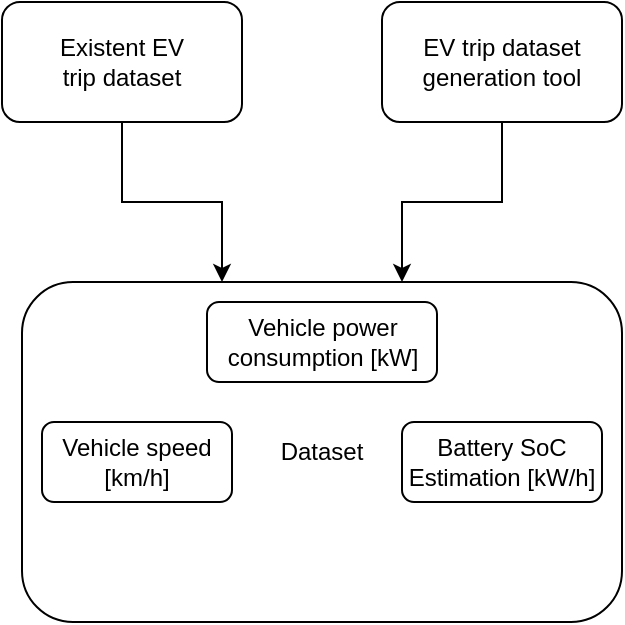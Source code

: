 <mxfile version="16.5.1" type="device"><diagram id="z0GQ9KG_e-gkuGrKsq2B" name="Page-1"><mxGraphModel dx="1102" dy="881" grid="1" gridSize="10" guides="1" tooltips="1" connect="1" arrows="1" fold="1" page="1" pageScale="1" pageWidth="850" pageHeight="1100" math="0" shadow="0"><root><mxCell id="0"/><mxCell id="1" parent="0"/><mxCell id="ZFxUl6cW8GbRTwTyWwCz-1" value="Dataset" style="rounded=1;whiteSpace=wrap;html=1;" parent="1" vertex="1"><mxGeometry x="250" y="220" width="300" height="170" as="geometry"/></mxCell><mxCell id="ZFxUl6cW8GbRTwTyWwCz-2" value="Vehicle power consumption [kW]" style="rounded=1;whiteSpace=wrap;html=1;" parent="1" vertex="1"><mxGeometry x="342.5" y="230" width="115" height="40" as="geometry"/></mxCell><mxCell id="ZFxUl6cW8GbRTwTyWwCz-3" value="Vehicle speed&lt;br&gt;[km/h]" style="rounded=1;whiteSpace=wrap;html=1;" parent="1" vertex="1"><mxGeometry x="260" y="290" width="95" height="40" as="geometry"/></mxCell><mxCell id="ZFxUl6cW8GbRTwTyWwCz-6" value="Battery SoC Estimation [kW/h]" style="rounded=1;whiteSpace=wrap;html=1;" parent="1" vertex="1"><mxGeometry x="440" y="290" width="100" height="40" as="geometry"/></mxCell><mxCell id="Nss15ZQLoVKJmhz9nene-4" value="" style="edgeStyle=orthogonalEdgeStyle;rounded=0;orthogonalLoop=1;jettySize=auto;html=1;" parent="1" source="Nss15ZQLoVKJmhz9nene-1" edge="1"><mxGeometry relative="1" as="geometry"><mxPoint x="440" y="220" as="targetPoint"/><Array as="points"><mxPoint x="490" y="180"/><mxPoint x="440" y="180"/></Array></mxGeometry></mxCell><mxCell id="Nss15ZQLoVKJmhz9nene-1" value="EV trip dataset&lt;br&gt;generation tool" style="rounded=1;whiteSpace=wrap;html=1;" parent="1" vertex="1"><mxGeometry x="430" y="80" width="120" height="60" as="geometry"/></mxCell><mxCell id="Nss15ZQLoVKJmhz9nene-3" value="" style="edgeStyle=orthogonalEdgeStyle;rounded=0;orthogonalLoop=1;jettySize=auto;html=1;" parent="1" source="Nss15ZQLoVKJmhz9nene-2" target="ZFxUl6cW8GbRTwTyWwCz-1" edge="1"><mxGeometry relative="1" as="geometry"><Array as="points"><mxPoint x="300" y="180"/><mxPoint x="350" y="180"/></Array></mxGeometry></mxCell><mxCell id="Nss15ZQLoVKJmhz9nene-2" value="Existent EV &lt;br&gt;trip dataset" style="rounded=1;whiteSpace=wrap;html=1;" parent="1" vertex="1"><mxGeometry x="240" y="80" width="120" height="60" as="geometry"/></mxCell></root></mxGraphModel></diagram></mxfile>